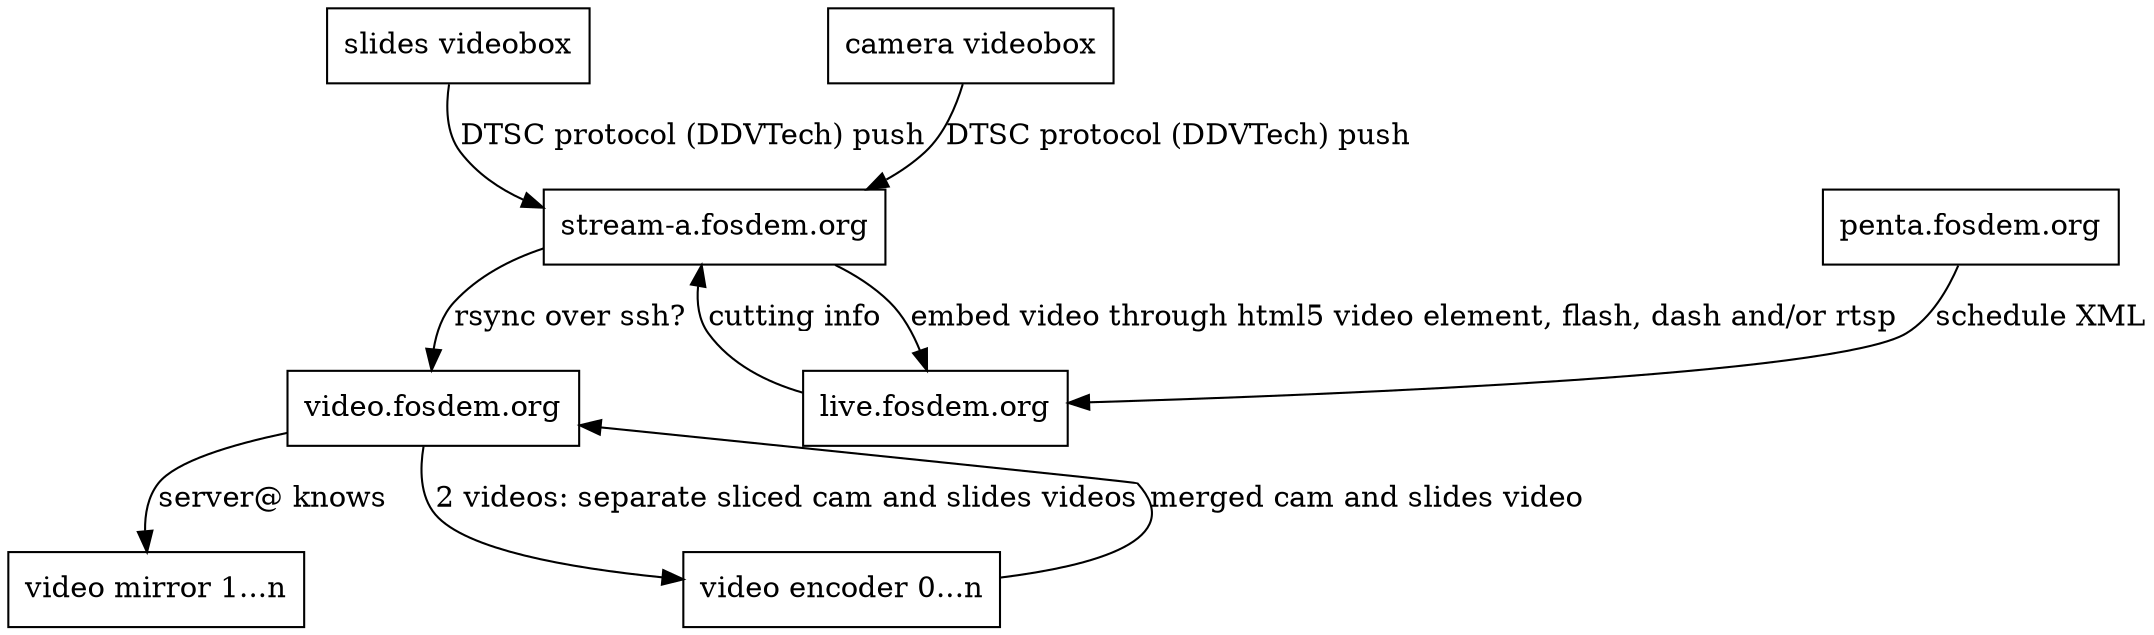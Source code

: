 # dot -Tsvg videoserversetup.dot > videoserversetup.svg
digraph G {
	concentrate=true;
	node [shape=box];
	fosbox_slides [label="slides videobox"];
	fosbox_cam [label="camera videobox"];
	live_server [label="live.fosdem.org"];
	stream_server [label="stream-a.fosdem.org"];
	penta [label="penta.fosdem.org"];
	video [label="video.fosdem.org"];
	video_mirror1 [label="video mirror 1...n"];
	venc0 [label="video encoder 0...n"];

	fosbox_slides -> stream_server [label = "DTSC protocol (DDVTech) push"];
	fosbox_cam -> stream_server [label="DTSC protocol (DDVTech) push"];
	stream_server -> live_server [label="embed video through html5 video element, flash, dash and/or rtsp"];
	live_server -> stream_server [label="cutting info"];
	penta-> live_server [label="schedule XML"];
	stream_server -> video [label="rsync over ssh?"];
	video -> video_mirror1 [label="server@ knows"];
	video -> venc0 [label="2 videos: separate sliced cam and slides videos"];
	venc0 -> video [label="merged cam and slides video"];
}
